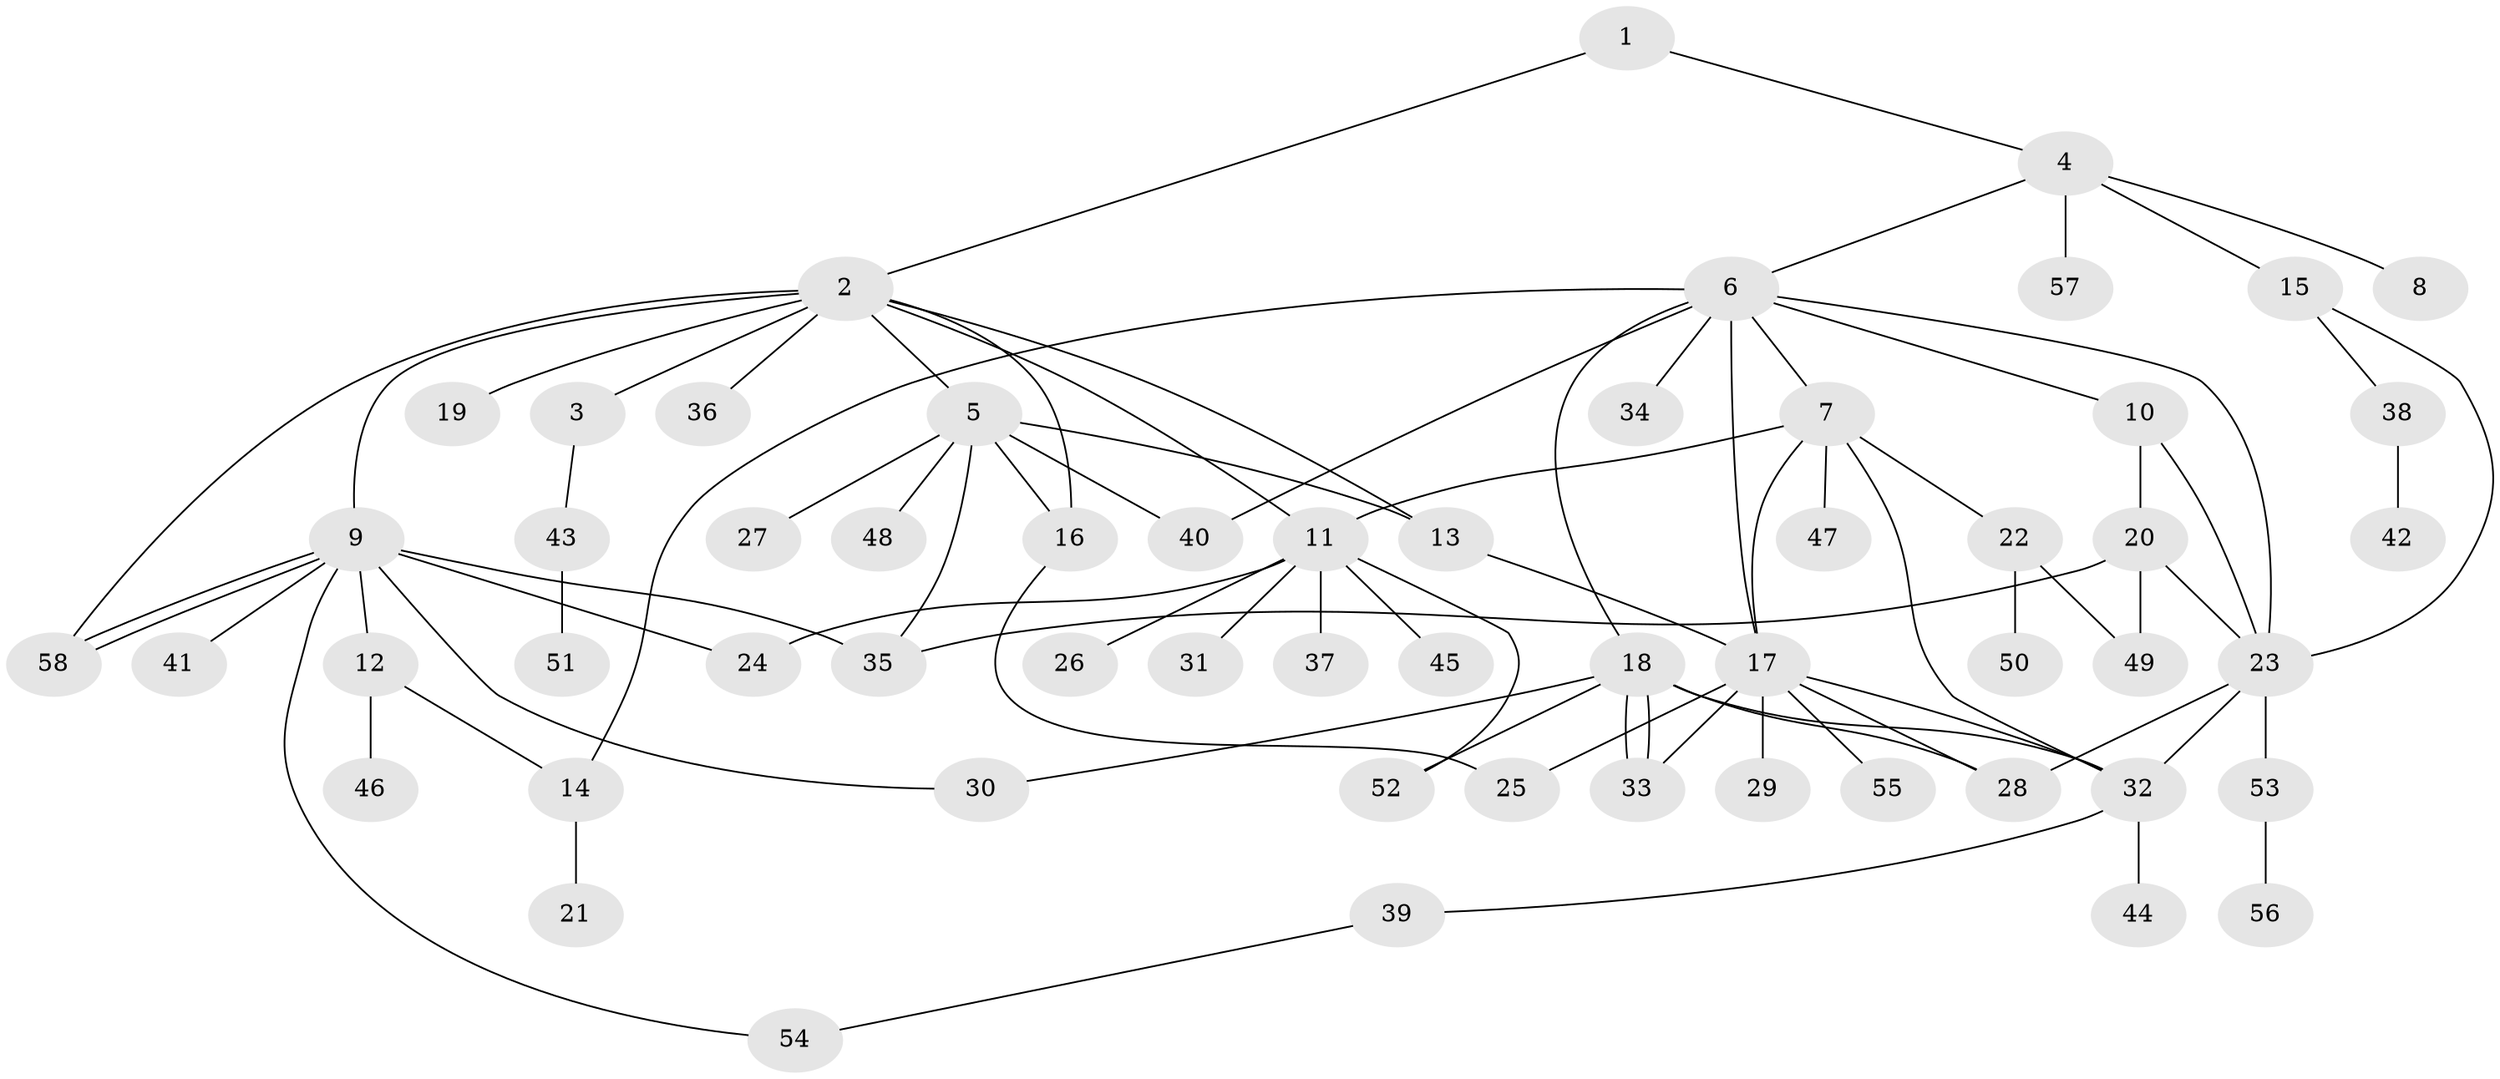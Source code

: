 // coarse degree distribution, {12: 0.034482758620689655, 18: 0.034482758620689655, 4: 0.06896551724137931, 2: 0.1724137931034483, 5: 0.034482758620689655, 3: 0.10344827586206896, 1: 0.5517241379310345}
// Generated by graph-tools (version 1.1) at 2025/18/03/04/25 18:18:24]
// undirected, 58 vertices, 84 edges
graph export_dot {
graph [start="1"]
  node [color=gray90,style=filled];
  1;
  2;
  3;
  4;
  5;
  6;
  7;
  8;
  9;
  10;
  11;
  12;
  13;
  14;
  15;
  16;
  17;
  18;
  19;
  20;
  21;
  22;
  23;
  24;
  25;
  26;
  27;
  28;
  29;
  30;
  31;
  32;
  33;
  34;
  35;
  36;
  37;
  38;
  39;
  40;
  41;
  42;
  43;
  44;
  45;
  46;
  47;
  48;
  49;
  50;
  51;
  52;
  53;
  54;
  55;
  56;
  57;
  58;
  1 -- 2;
  1 -- 4;
  2 -- 3;
  2 -- 5;
  2 -- 9;
  2 -- 11;
  2 -- 13;
  2 -- 16;
  2 -- 19;
  2 -- 36;
  2 -- 58;
  3 -- 43;
  4 -- 6;
  4 -- 8;
  4 -- 15;
  4 -- 57;
  5 -- 13;
  5 -- 16;
  5 -- 27;
  5 -- 35;
  5 -- 40;
  5 -- 48;
  6 -- 7;
  6 -- 10;
  6 -- 14;
  6 -- 17;
  6 -- 18;
  6 -- 23;
  6 -- 34;
  6 -- 40;
  7 -- 11;
  7 -- 17;
  7 -- 22;
  7 -- 32;
  7 -- 47;
  9 -- 12;
  9 -- 24;
  9 -- 30;
  9 -- 35;
  9 -- 41;
  9 -- 54;
  9 -- 58;
  9 -- 58;
  10 -- 20;
  10 -- 23;
  11 -- 24;
  11 -- 26;
  11 -- 31;
  11 -- 37;
  11 -- 45;
  11 -- 52;
  12 -- 14;
  12 -- 46;
  13 -- 17;
  14 -- 21;
  15 -- 23;
  15 -- 38;
  16 -- 25;
  17 -- 25;
  17 -- 28;
  17 -- 29;
  17 -- 32;
  17 -- 33;
  17 -- 55;
  18 -- 28;
  18 -- 30;
  18 -- 32;
  18 -- 33;
  18 -- 33;
  18 -- 52;
  20 -- 23;
  20 -- 35;
  20 -- 49;
  22 -- 49;
  22 -- 50;
  23 -- 28;
  23 -- 32;
  23 -- 53;
  32 -- 39;
  32 -- 44;
  38 -- 42;
  39 -- 54;
  43 -- 51;
  53 -- 56;
}
